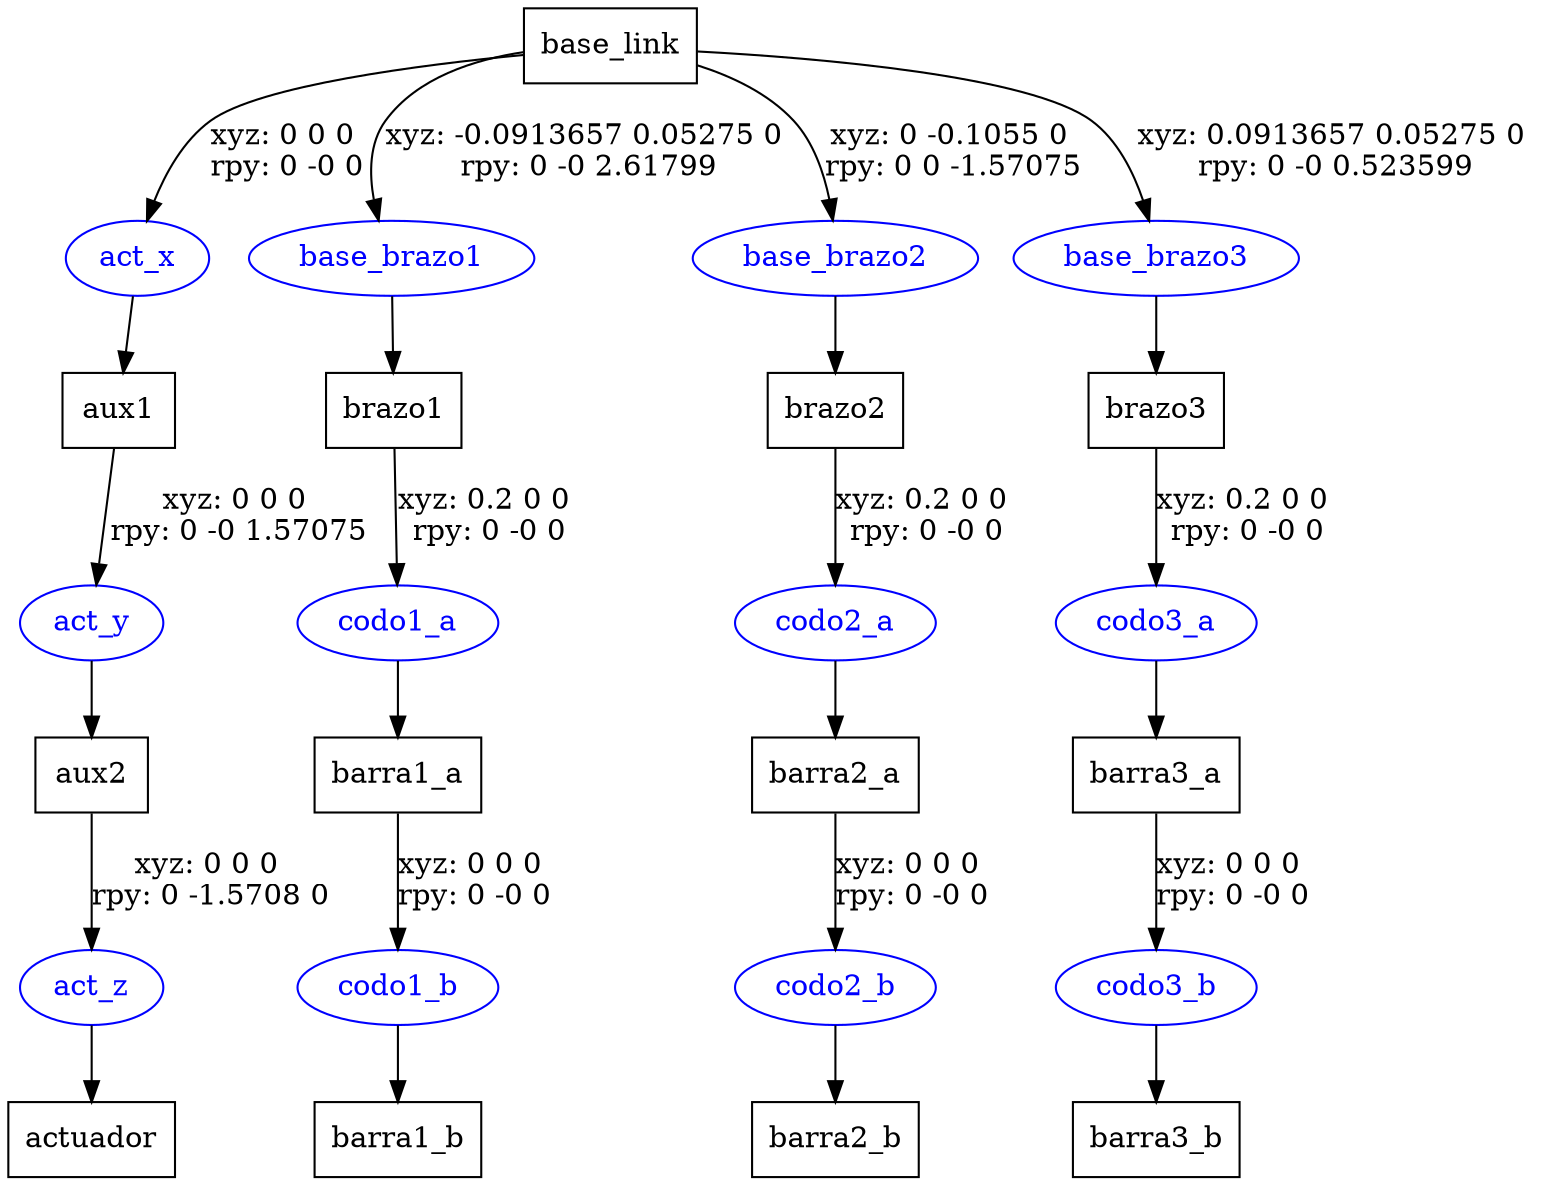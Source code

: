 digraph G {
node [shape=box];
"base_link" [label="base_link"];
"aux1" [label="aux1"];
"aux2" [label="aux2"];
"actuador" [label="actuador"];
"brazo1" [label="brazo1"];
"barra1_a" [label="barra1_a"];
"barra1_b" [label="barra1_b"];
"brazo2" [label="brazo2"];
"barra2_a" [label="barra2_a"];
"barra2_b" [label="barra2_b"];
"brazo3" [label="brazo3"];
"barra3_a" [label="barra3_a"];
"barra3_b" [label="barra3_b"];
node [shape=ellipse, color=blue, fontcolor=blue];
"base_link" -> "act_x" [label="xyz: 0 0 0 \nrpy: 0 -0 0"]
"act_x" -> "aux1"
"aux1" -> "act_y" [label="xyz: 0 0 0 \nrpy: 0 -0 1.57075"]
"act_y" -> "aux2"
"aux2" -> "act_z" [label="xyz: 0 0 0 \nrpy: 0 -1.5708 0"]
"act_z" -> "actuador"
"base_link" -> "base_brazo1" [label="xyz: -0.0913657 0.05275 0 \nrpy: 0 -0 2.61799"]
"base_brazo1" -> "brazo1"
"brazo1" -> "codo1_a" [label="xyz: 0.2 0 0 \nrpy: 0 -0 0"]
"codo1_a" -> "barra1_a"
"barra1_a" -> "codo1_b" [label="xyz: 0 0 0 \nrpy: 0 -0 0"]
"codo1_b" -> "barra1_b"
"base_link" -> "base_brazo2" [label="xyz: 0 -0.1055 0 \nrpy: 0 0 -1.57075"]
"base_brazo2" -> "brazo2"
"brazo2" -> "codo2_a" [label="xyz: 0.2 0 0 \nrpy: 0 -0 0"]
"codo2_a" -> "barra2_a"
"barra2_a" -> "codo2_b" [label="xyz: 0 0 0 \nrpy: 0 -0 0"]
"codo2_b" -> "barra2_b"
"base_link" -> "base_brazo3" [label="xyz: 0.0913657 0.05275 0 \nrpy: 0 -0 0.523599"]
"base_brazo3" -> "brazo3"
"brazo3" -> "codo3_a" [label="xyz: 0.2 0 0 \nrpy: 0 -0 0"]
"codo3_a" -> "barra3_a"
"barra3_a" -> "codo3_b" [label="xyz: 0 0 0 \nrpy: 0 -0 0"]
"codo3_b" -> "barra3_b"
}
